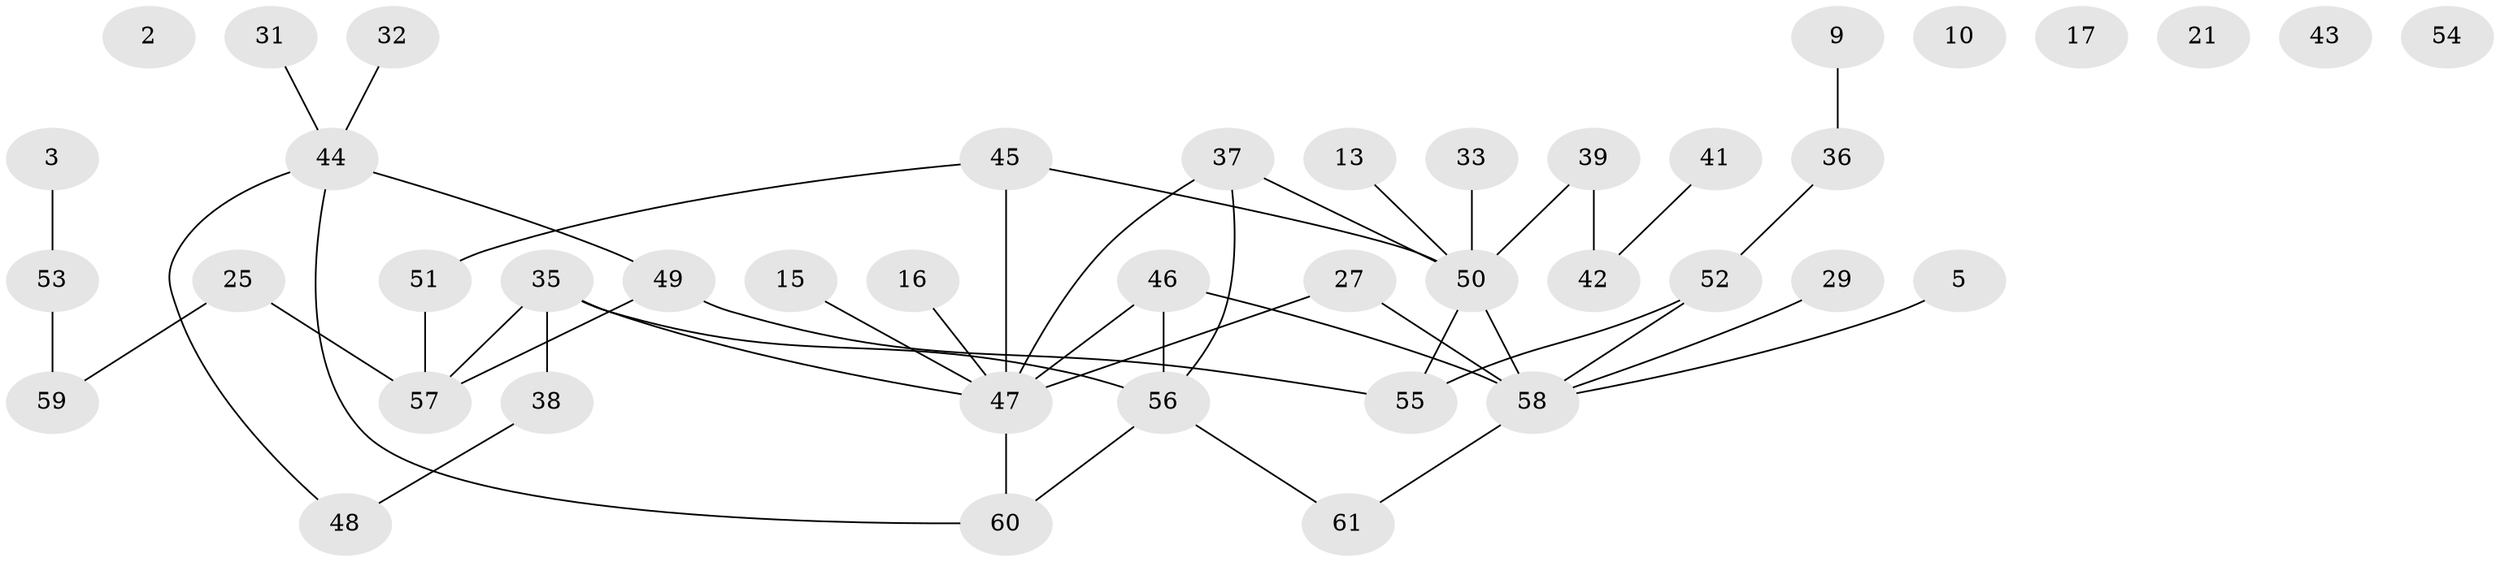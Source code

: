 // original degree distribution, {3: 0.16393442622950818, 0: 0.09836065573770492, 1: 0.19672131147540983, 2: 0.36065573770491804, 5: 0.06557377049180328, 4: 0.08196721311475409, 6: 0.03278688524590164}
// Generated by graph-tools (version 1.1) at 2025/44/03/04/25 21:44:05]
// undirected, 42 vertices, 47 edges
graph export_dot {
graph [start="1"]
  node [color=gray90,style=filled];
  2;
  3;
  5;
  9;
  10;
  13;
  15;
  16;
  17;
  21;
  25 [super="+6"];
  27;
  29;
  31;
  32;
  33;
  35;
  36;
  37 [super="+23"];
  38;
  39;
  41;
  42;
  43;
  44 [super="+7"];
  45;
  46;
  47 [super="+26"];
  48;
  49 [super="+19+24+20"];
  50 [super="+28+8+14+30"];
  51;
  52;
  53;
  54;
  55;
  56 [super="+18"];
  57 [super="+40"];
  58 [super="+34"];
  59;
  60 [super="+1"];
  61;
  3 -- 53;
  5 -- 58 [weight=2];
  9 -- 36;
  13 -- 50;
  15 -- 47;
  16 -- 47;
  25 -- 59;
  25 -- 57;
  27 -- 58;
  27 -- 47;
  29 -- 58;
  31 -- 44;
  32 -- 44;
  33 -- 50;
  35 -- 38;
  35 -- 56;
  35 -- 57 [weight=2];
  35 -- 47;
  36 -- 52;
  37 -- 50;
  37 -- 56;
  37 -- 47;
  38 -- 48;
  39 -- 42;
  39 -- 50;
  41 -- 42;
  44 -- 60;
  44 -- 48;
  44 -- 49;
  45 -- 47;
  45 -- 51;
  45 -- 50;
  46 -- 56;
  46 -- 58 [weight=2];
  46 -- 47;
  47 -- 60;
  49 -- 55;
  49 -- 57;
  50 -- 55;
  50 -- 58;
  51 -- 57;
  52 -- 55;
  52 -- 58;
  53 -- 59;
  56 -- 61;
  56 -- 60;
  58 -- 61;
}
